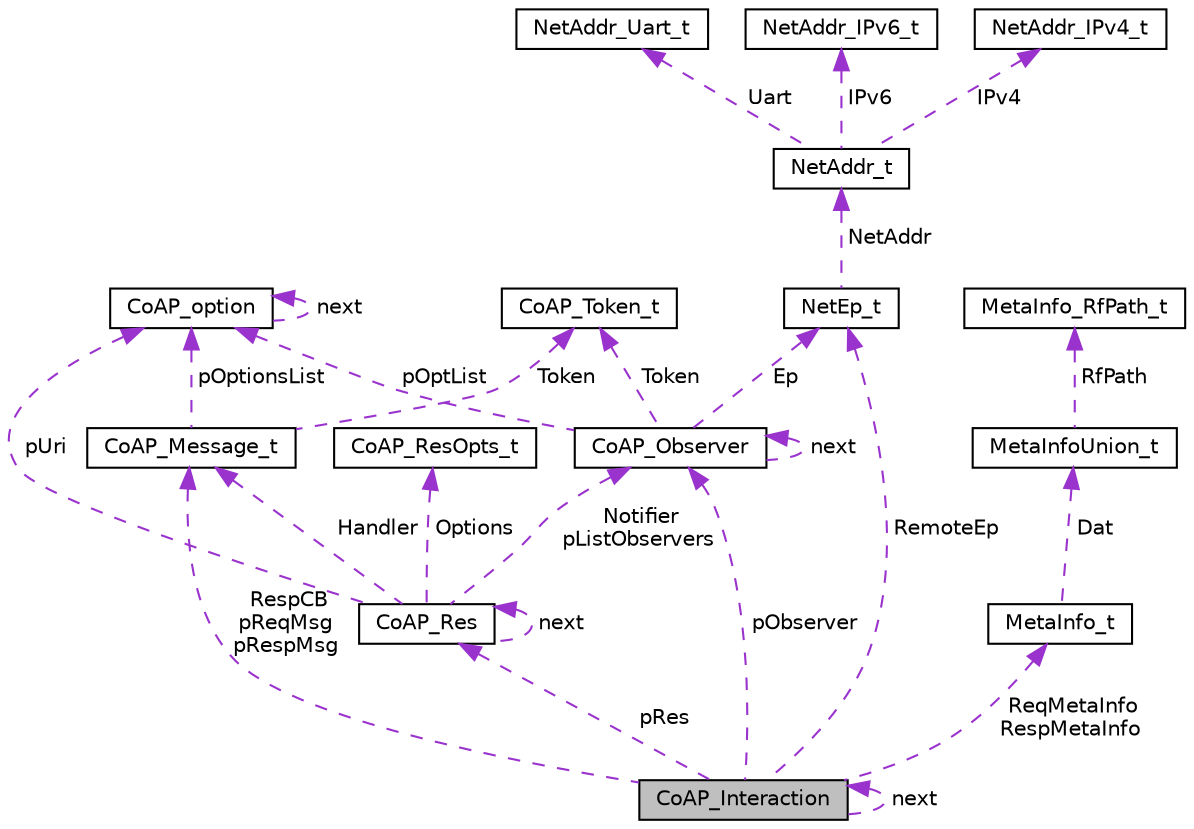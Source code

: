 digraph "CoAP_Interaction"
{
 // LATEX_PDF_SIZE
  edge [fontname="Helvetica",fontsize="10",labelfontname="Helvetica",labelfontsize="10"];
  node [fontname="Helvetica",fontsize="10",shape=record];
  Node1 [label="CoAP_Interaction",height=0.2,width=0.4,color="black", fillcolor="grey75", style="filled", fontcolor="black",tooltip="Struct coap interaction."];
  Node1 -> Node1 [dir="back",color="darkorchid3",fontsize="10",style="dashed",label=" next" ,fontname="Helvetica"];
  Node2 -> Node1 [dir="back",color="darkorchid3",fontsize="10",style="dashed",label=" pObserver" ,fontname="Helvetica"];
  Node2 [label="CoAP_Observer",height=0.2,width=0.4,color="black", fillcolor="white", style="filled",URL="$struct_co_a_p___observer.html",tooltip="Coap Observer."];
  Node2 -> Node2 [dir="back",color="darkorchid3",fontsize="10",style="dashed",label=" next" ,fontname="Helvetica"];
  Node3 -> Node2 [dir="back",color="darkorchid3",fontsize="10",style="dashed",label=" pOptList" ,fontname="Helvetica"];
  Node3 [label="CoAP_option",height=0.2,width=0.4,color="black", fillcolor="white", style="filled",URL="$struct_co_a_p__option.html",tooltip="Coap option."];
  Node3 -> Node3 [dir="back",color="darkorchid3",fontsize="10",style="dashed",label=" next" ,fontname="Helvetica"];
  Node4 -> Node2 [dir="back",color="darkorchid3",fontsize="10",style="dashed",label=" Token" ,fontname="Helvetica"];
  Node4 [label="CoAP_Token_t",height=0.2,width=0.4,color="black", fillcolor="white", style="filled",URL="$struct_co_a_p___token__t.html",tooltip="Coap token."];
  Node5 -> Node2 [dir="back",color="darkorchid3",fontsize="10",style="dashed",label=" Ep" ,fontname="Helvetica"];
  Node5 [label="NetEp_t",height=0.2,width=0.4,color="black", fillcolor="white", style="filled",URL="$struct_net_ep__t.html",tooltip="General network endpoint."];
  Node6 -> Node5 [dir="back",color="darkorchid3",fontsize="10",style="dashed",label=" NetAddr" ,fontname="Helvetica"];
  Node6 [label="NetAddr_t",height=0.2,width=0.4,color="black", fillcolor="white", style="filled",URL="$union_net_addr__t.html",tooltip="General address."];
  Node7 -> Node6 [dir="back",color="darkorchid3",fontsize="10",style="dashed",label=" Uart" ,fontname="Helvetica"];
  Node7 [label="NetAddr_Uart_t",height=0.2,width=0.4,color="black", fillcolor="white", style="filled",URL="$struct_net_addr___uart__t.html",tooltip="UART address."];
  Node8 -> Node6 [dir="back",color="darkorchid3",fontsize="10",style="dashed",label=" IPv6" ,fontname="Helvetica"];
  Node8 [label="NetAddr_IPv6_t",height=0.2,width=0.4,color="black", fillcolor="white", style="filled",URL="$union_net_addr___i_pv6__t.html",tooltip="IPv6 address."];
  Node9 -> Node6 [dir="back",color="darkorchid3",fontsize="10",style="dashed",label=" IPv4" ,fontname="Helvetica"];
  Node9 [label="NetAddr_IPv4_t",height=0.2,width=0.4,color="black", fillcolor="white", style="filled",URL="$union_net_addr___i_pv4__t.html",tooltip="IPv4 address."];
  Node10 -> Node1 [dir="back",color="darkorchid3",fontsize="10",style="dashed",label=" RespCB\npReqMsg\npRespMsg" ,fontname="Helvetica"];
  Node10 [label="CoAP_Message_t",height=0.2,width=0.4,color="black", fillcolor="white", style="filled",URL="$struct_co_a_p___message__t.html",tooltip="Coap message."];
  Node3 -> Node10 [dir="back",color="darkorchid3",fontsize="10",style="dashed",label=" pOptionsList" ,fontname="Helvetica"];
  Node4 -> Node10 [dir="back",color="darkorchid3",fontsize="10",style="dashed",label=" Token" ,fontname="Helvetica"];
  Node11 -> Node1 [dir="back",color="darkorchid3",fontsize="10",style="dashed",label=" pRes" ,fontname="Helvetica"];
  Node11 [label="CoAP_Res",height=0.2,width=0.4,color="black", fillcolor="white", style="filled",URL="$struct_co_a_p___res.html",tooltip="Coap resource."];
  Node12 -> Node11 [dir="back",color="darkorchid3",fontsize="10",style="dashed",label=" Options" ,fontname="Helvetica"];
  Node12 [label="CoAP_ResOpts_t",height=0.2,width=0.4,color="black", fillcolor="white", style="filled",URL="$struct_co_a_p___res_opts__t.html",tooltip="Coap resource options."];
  Node2 -> Node11 [dir="back",color="darkorchid3",fontsize="10",style="dashed",label=" Notifier\npListObservers" ,fontname="Helvetica"];
  Node10 -> Node11 [dir="back",color="darkorchid3",fontsize="10",style="dashed",label=" Handler" ,fontname="Helvetica"];
  Node11 -> Node11 [dir="back",color="darkorchid3",fontsize="10",style="dashed",label=" next" ,fontname="Helvetica"];
  Node3 -> Node11 [dir="back",color="darkorchid3",fontsize="10",style="dashed",label=" pUri" ,fontname="Helvetica"];
  Node13 -> Node1 [dir="back",color="darkorchid3",fontsize="10",style="dashed",label=" ReqMetaInfo\nRespMetaInfo" ,fontname="Helvetica"];
  Node13 [label="MetaInfo_t",height=0.2,width=0.4,color="black", fillcolor="white", style="filled",URL="$struct_meta_info__t.html",tooltip="MetaInfo_t."];
  Node14 -> Node13 [dir="back",color="darkorchid3",fontsize="10",style="dashed",label=" Dat" ,fontname="Helvetica"];
  Node14 [label="MetaInfoUnion_t",height=0.2,width=0.4,color="black", fillcolor="white", style="filled",URL="$union_meta_info_union__t.html",tooltip="MetaInfoUnion_t."];
  Node15 -> Node14 [dir="back",color="darkorchid3",fontsize="10",style="dashed",label=" RfPath" ,fontname="Helvetica"];
  Node15 [label="MetaInfo_RfPath_t",height=0.2,width=0.4,color="black", fillcolor="white", style="filled",URL="$struct_meta_info___rf_path__t.html",tooltip="MetaInfo_RfPath_t."];
  Node5 -> Node1 [dir="back",color="darkorchid3",fontsize="10",style="dashed",label=" RemoteEp" ,fontname="Helvetica"];
}
